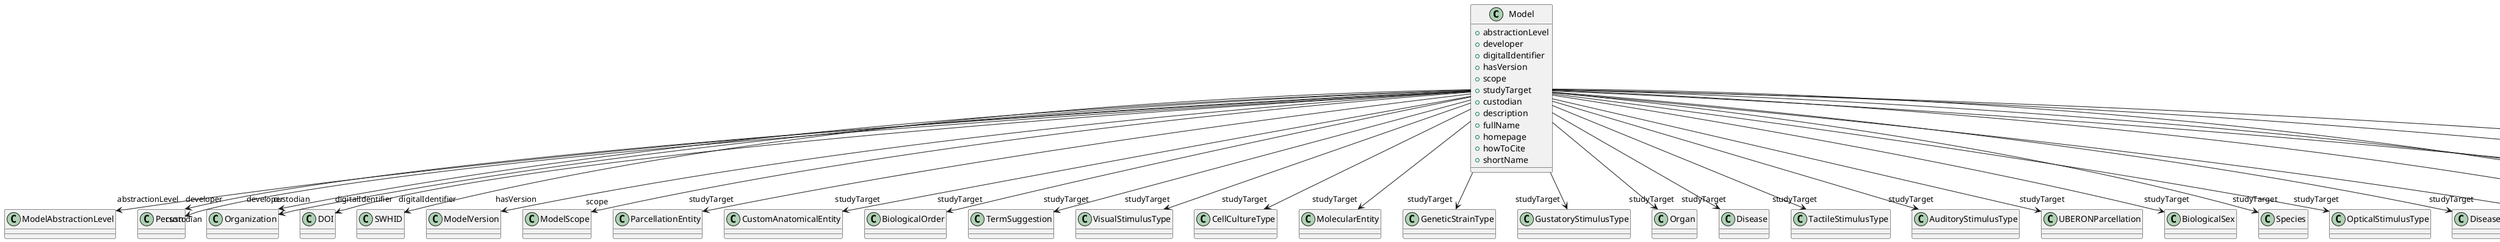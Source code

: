 @startuml
class Model {
+abstractionLevel
+developer
+digitalIdentifier
+hasVersion
+scope
+studyTarget
+custodian
+description
+fullName
+homepage
+howToCite
+shortName

}
Model -d-> "abstractionLevel" ModelAbstractionLevel
Model -d-> "developer" Person
Model -d-> "developer" Organization
Model -d-> "digitalIdentifier" DOI
Model -d-> "digitalIdentifier" SWHID
Model -d-> "hasVersion" ModelVersion
Model -d-> "scope" ModelScope
Model -d-> "studyTarget" ParcellationEntity
Model -d-> "studyTarget" CustomAnatomicalEntity
Model -d-> "studyTarget" BiologicalOrder
Model -d-> "studyTarget" TermSuggestion
Model -d-> "studyTarget" VisualStimulusType
Model -d-> "studyTarget" CellCultureType
Model -d-> "studyTarget" MolecularEntity
Model -d-> "studyTarget" GeneticStrainType
Model -d-> "studyTarget" GustatoryStimulusType
Model -d-> "studyTarget" Organ
Model -d-> "studyTarget" Disease
Model -d-> "studyTarget" TactileStimulusType
Model -d-> "studyTarget" AuditoryStimulusType
Model -d-> "studyTarget" UBERONParcellation
Model -d-> "studyTarget" BiologicalSex
Model -d-> "studyTarget" Species
Model -d-> "studyTarget" OpticalStimulusType
Model -d-> "studyTarget" DiseaseModel
Model -d-> "studyTarget" OlfactoryStimulusType
Model -d-> "studyTarget" Handedness
Model -d-> "studyTarget" CellType
Model -d-> "studyTarget" BreedingType
Model -d-> "studyTarget" ElectericalStimulusType
Model -d-> "studyTarget" SubcellularEntity
Model -d-> "custodian" Person
Model -d-> "custodian" Organization
Model -d-> "homepage" URL

@enduml